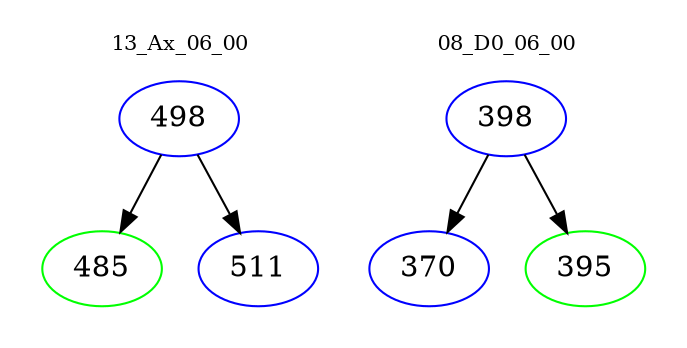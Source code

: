 digraph{
subgraph cluster_0 {
color = white
label = "13_Ax_06_00";
fontsize=10;
T0_498 [label="498", color="blue"]
T0_498 -> T0_485 [color="black"]
T0_485 [label="485", color="green"]
T0_498 -> T0_511 [color="black"]
T0_511 [label="511", color="blue"]
}
subgraph cluster_1 {
color = white
label = "08_D0_06_00";
fontsize=10;
T1_398 [label="398", color="blue"]
T1_398 -> T1_370 [color="black"]
T1_370 [label="370", color="blue"]
T1_398 -> T1_395 [color="black"]
T1_395 [label="395", color="green"]
}
}
